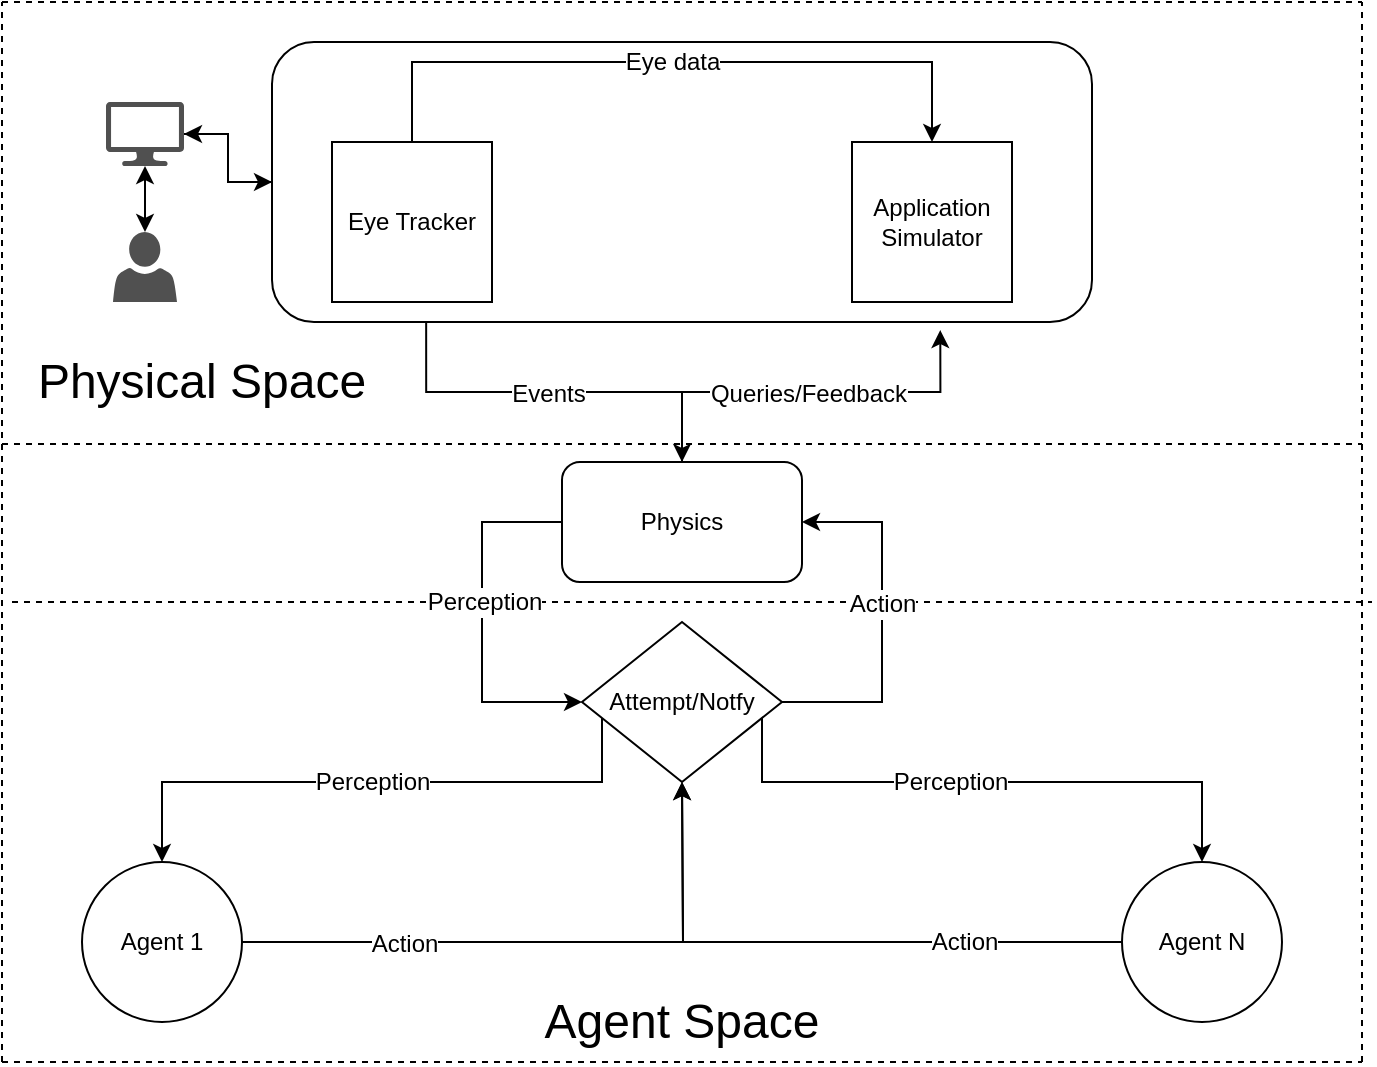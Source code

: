 <mxfile version="12.9.8" type="device"><diagram id="1tDhWMIi6KUIW7JImWZe" name="Page-1"><mxGraphModel dx="1422" dy="770" grid="1" gridSize="10" guides="1" tooltips="1" connect="1" arrows="1" fold="1" page="1" pageScale="1" pageWidth="850" pageHeight="1100" math="0" shadow="0"><root><mxCell id="0"/><mxCell id="1" parent="0"/><mxCell id="lwCHvi2o1Lv49580XTHI-14" value="" style="rounded=1;whiteSpace=wrap;html=1;fillColor=none;" parent="1" vertex="1"><mxGeometry x="215" y="60" width="410" height="140" as="geometry"/></mxCell><mxCell id="Yv29ug0ppImxJ493BCxa-1" value="Application Simulator" style="whiteSpace=wrap;html=1;aspect=fixed;" parent="1" vertex="1"><mxGeometry x="505" y="110" width="80" height="80" as="geometry"/></mxCell><mxCell id="Yv29ug0ppImxJ493BCxa-25" style="edgeStyle=orthogonalEdgeStyle;rounded=0;orthogonalLoop=1;jettySize=auto;html=1;exitX=1;exitY=0.5;exitDx=0;exitDy=0;entryX=0.5;entryY=1;entryDx=0;entryDy=0;" parent="1" source="Yv29ug0ppImxJ493BCxa-3" edge="1"><mxGeometry relative="1" as="geometry"><mxPoint x="420" y="430" as="targetPoint"/></mxGeometry></mxCell><mxCell id="Yv29ug0ppImxJ493BCxa-26" value="Action" style="text;html=1;align=center;verticalAlign=middle;resizable=0;points=[];labelBackgroundColor=#ffffff;" parent="Yv29ug0ppImxJ493BCxa-25" vertex="1" connectable="0"><mxGeometry x="-0.46" y="-1" relative="1" as="geometry"><mxPoint as="offset"/></mxGeometry></mxCell><mxCell id="Yv29ug0ppImxJ493BCxa-3" value="Agent 1" style="ellipse;whiteSpace=wrap;html=1;aspect=fixed;" parent="1" vertex="1"><mxGeometry x="120" y="470" width="80" height="80" as="geometry"/></mxCell><mxCell id="Yv29ug0ppImxJ493BCxa-24" style="edgeStyle=orthogonalEdgeStyle;rounded=0;orthogonalLoop=1;jettySize=auto;html=1;exitX=0;exitY=0.5;exitDx=0;exitDy=0;entryX=0.5;entryY=1;entryDx=0;entryDy=0;" parent="1" source="Yv29ug0ppImxJ493BCxa-4" edge="1"><mxGeometry relative="1" as="geometry"><mxPoint x="420" y="430" as="targetPoint"/></mxGeometry></mxCell><mxCell id="Yv29ug0ppImxJ493BCxa-27" value="Action" style="text;html=1;align=center;verticalAlign=middle;resizable=0;points=[];labelBackgroundColor=#ffffff;" parent="Yv29ug0ppImxJ493BCxa-24" vertex="1" connectable="0"><mxGeometry x="-0.473" relative="1" as="geometry"><mxPoint as="offset"/></mxGeometry></mxCell><mxCell id="Yv29ug0ppImxJ493BCxa-4" value="Agent N" style="ellipse;whiteSpace=wrap;html=1;aspect=fixed;" parent="1" vertex="1"><mxGeometry x="640" y="470" width="80" height="80" as="geometry"/></mxCell><mxCell id="Yv29ug0ppImxJ493BCxa-6" value="" style="endArrow=none;dashed=1;html=1;" parent="1" edge="1"><mxGeometry width="50" height="50" relative="1" as="geometry"><mxPoint x="80" y="40" as="sourcePoint"/><mxPoint x="760" y="40" as="targetPoint"/></mxGeometry></mxCell><mxCell id="Yv29ug0ppImxJ493BCxa-7" value="" style="endArrow=none;dashed=1;html=1;" parent="1" edge="1"><mxGeometry width="50" height="50" relative="1" as="geometry"><mxPoint x="80" y="261" as="sourcePoint"/><mxPoint x="760" y="261" as="targetPoint"/></mxGeometry></mxCell><mxCell id="Yv29ug0ppImxJ493BCxa-8" value="" style="endArrow=none;dashed=1;html=1;" parent="1" edge="1"><mxGeometry width="50" height="50" relative="1" as="geometry"><mxPoint x="80" y="570" as="sourcePoint"/><mxPoint x="760" y="570" as="targetPoint"/></mxGeometry></mxCell><mxCell id="Yv29ug0ppImxJ493BCxa-15" style="edgeStyle=orthogonalEdgeStyle;rounded=0;orthogonalLoop=1;jettySize=auto;html=1;exitX=1;exitY=0.5;exitDx=0;exitDy=0;" parent="1" target="Yv29ug0ppImxJ493BCxa-4" edge="1"><mxGeometry relative="1" as="geometry"><Array as="points"><mxPoint x="460" y="430"/><mxPoint x="680" y="430"/></Array><mxPoint x="470" y="390" as="sourcePoint"/></mxGeometry></mxCell><mxCell id="Yv29ug0ppImxJ493BCxa-37" value="Perception" style="text;html=1;align=center;verticalAlign=middle;resizable=0;points=[];labelBackgroundColor=#ffffff;" parent="Yv29ug0ppImxJ493BCxa-15" vertex="1" connectable="0"><mxGeometry x="-0.073" relative="1" as="geometry"><mxPoint as="offset"/></mxGeometry></mxCell><mxCell id="Yv29ug0ppImxJ493BCxa-16" style="edgeStyle=orthogonalEdgeStyle;rounded=0;orthogonalLoop=1;jettySize=auto;html=1;exitX=0;exitY=0.5;exitDx=0;exitDy=0;entryX=0.5;entryY=0;entryDx=0;entryDy=0;" parent="1" target="Yv29ug0ppImxJ493BCxa-3" edge="1"><mxGeometry relative="1" as="geometry"><Array as="points"><mxPoint x="380" y="430"/><mxPoint x="160" y="430"/></Array><mxPoint x="370" y="390" as="sourcePoint"/></mxGeometry></mxCell><mxCell id="Yv29ug0ppImxJ493BCxa-36" value="Perception" style="text;html=1;align=center;verticalAlign=middle;resizable=0;points=[];labelBackgroundColor=#ffffff;" parent="Yv29ug0ppImxJ493BCxa-16" vertex="1" connectable="0"><mxGeometry x="0.067" relative="1" as="geometry"><mxPoint as="offset"/></mxGeometry></mxCell><mxCell id="lwCHvi2o1Lv49580XTHI-30" style="edgeStyle=orthogonalEdgeStyle;rounded=0;orthogonalLoop=1;jettySize=auto;html=1;exitX=1;exitY=0.5;exitDx=0;exitDy=0;entryX=1;entryY=0.5;entryDx=0;entryDy=0;" parent="1" source="Yv29ug0ppImxJ493BCxa-9" target="lwCHvi2o1Lv49580XTHI-28" edge="1"><mxGeometry relative="1" as="geometry"><Array as="points"><mxPoint x="520" y="390"/><mxPoint x="520" y="300"/></Array></mxGeometry></mxCell><mxCell id="Yv29ug0ppImxJ493BCxa-9" value="Attempt/Notfy" style="rhombus;whiteSpace=wrap;html=1;" parent="1" vertex="1"><mxGeometry x="370" y="350" width="100" height="80" as="geometry"/></mxCell><mxCell id="Yv29ug0ppImxJ493BCxa-34" value="" style="endArrow=none;dashed=1;html=1;" parent="1" edge="1"><mxGeometry width="50" height="50" relative="1" as="geometry"><mxPoint x="80" y="570" as="sourcePoint"/><mxPoint x="80" y="40" as="targetPoint"/></mxGeometry></mxCell><mxCell id="Yv29ug0ppImxJ493BCxa-35" value="" style="endArrow=none;dashed=1;html=1;" parent="1" edge="1"><mxGeometry width="50" height="50" relative="1" as="geometry"><mxPoint x="760" y="570" as="sourcePoint"/><mxPoint x="760" y="40" as="targetPoint"/></mxGeometry></mxCell><mxCell id="lwCHvi2o1Lv49580XTHI-10" style="edgeStyle=orthogonalEdgeStyle;rounded=0;orthogonalLoop=1;jettySize=auto;html=1;exitX=0.5;exitY=0;exitDx=0;exitDy=0;entryX=0.5;entryY=0;entryDx=0;entryDy=0;" parent="1" source="lwCHvi2o1Lv49580XTHI-7" target="Yv29ug0ppImxJ493BCxa-1" edge="1"><mxGeometry relative="1" as="geometry"><Array as="points"><mxPoint x="285" y="70"/><mxPoint x="545" y="70"/></Array></mxGeometry></mxCell><mxCell id="lwCHvi2o1Lv49580XTHI-11" value="Eye data" style="text;html=1;align=center;verticalAlign=middle;resizable=0;points=[];labelBackgroundColor=#ffffff;" parent="lwCHvi2o1Lv49580XTHI-10" vertex="1" connectable="0"><mxGeometry x="-0.112" relative="1" as="geometry"><mxPoint x="19" as="offset"/></mxGeometry></mxCell><mxCell id="lwCHvi2o1Lv49580XTHI-7" value="Eye Tracker" style="whiteSpace=wrap;html=1;aspect=fixed;" parent="1" vertex="1"><mxGeometry x="245" y="110" width="80" height="80" as="geometry"/></mxCell><mxCell id="lwCHvi2o1Lv49580XTHI-12" value="&lt;font style=&quot;font-size: 24px&quot;&gt;Agent Space&lt;/font&gt;" style="text;html=1;strokeColor=none;fillColor=none;align=center;verticalAlign=middle;whiteSpace=wrap;rounded=0;" parent="1" vertex="1"><mxGeometry x="330" y="540" width="180" height="20" as="geometry"/></mxCell><mxCell id="lwCHvi2o1Lv49580XTHI-13" value="&lt;font style=&quot;font-size: 24px&quot;&gt;Physical Space&lt;/font&gt;" style="text;html=1;strokeColor=none;fillColor=none;align=center;verticalAlign=middle;whiteSpace=wrap;rounded=0;" parent="1" vertex="1"><mxGeometry x="90" y="220" width="180" height="20" as="geometry"/></mxCell><mxCell id="lwCHvi2o1Lv49580XTHI-35" style="edgeStyle=orthogonalEdgeStyle;rounded=0;orthogonalLoop=1;jettySize=auto;html=1;exitX=0.188;exitY=1;exitDx=0;exitDy=0;entryX=0.5;entryY=0;entryDx=0;entryDy=0;exitPerimeter=0;" parent="1" source="lwCHvi2o1Lv49580XTHI-14" target="lwCHvi2o1Lv49580XTHI-28" edge="1"><mxGeometry relative="1" as="geometry"/></mxCell><mxCell id="lwCHvi2o1Lv49580XTHI-38" value="Events" style="text;html=1;align=center;verticalAlign=middle;resizable=0;points=[];labelBackgroundColor=#ffffff;" parent="lwCHvi2o1Lv49580XTHI-35" vertex="1" connectable="0"><mxGeometry x="-0.304" y="-1" relative="1" as="geometry"><mxPoint x="27" as="offset"/></mxGeometry></mxCell><mxCell id="lwCHvi2o1Lv49580XTHI-47" style="edgeStyle=orthogonalEdgeStyle;rounded=0;orthogonalLoop=1;jettySize=auto;html=1;exitX=0;exitY=0.5;exitDx=0;exitDy=0;" parent="1" source="lwCHvi2o1Lv49580XTHI-14" target="lwCHvi2o1Lv49580XTHI-42" edge="1"><mxGeometry relative="1" as="geometry"/></mxCell><mxCell id="lwCHvi2o1Lv49580XTHI-24" value="" style="endArrow=none;dashed=1;html=1;" parent="1" edge="1"><mxGeometry width="50" height="50" relative="1" as="geometry"><mxPoint x="85" y="340" as="sourcePoint"/><mxPoint x="765" y="340" as="targetPoint"/></mxGeometry></mxCell><mxCell id="lwCHvi2o1Lv49580XTHI-32" value="Action" style="text;html=1;align=center;verticalAlign=middle;resizable=0;points=[];labelBackgroundColor=#ffffff;" parent="lwCHvi2o1Lv49580XTHI-24" vertex="1" connectable="0"><mxGeometry x="0.279" y="-1" relative="1" as="geometry"><mxPoint as="offset"/></mxGeometry></mxCell><mxCell id="lwCHvi2o1Lv49580XTHI-31" style="edgeStyle=orthogonalEdgeStyle;rounded=0;orthogonalLoop=1;jettySize=auto;html=1;exitX=0;exitY=0.5;exitDx=0;exitDy=0;entryX=0;entryY=0.5;entryDx=0;entryDy=0;" parent="1" source="lwCHvi2o1Lv49580XTHI-28" target="Yv29ug0ppImxJ493BCxa-9" edge="1"><mxGeometry relative="1" as="geometry"><Array as="points"><mxPoint x="320" y="300"/><mxPoint x="320" y="390"/></Array></mxGeometry></mxCell><mxCell id="lwCHvi2o1Lv49580XTHI-33" value="Perception" style="text;html=1;align=center;verticalAlign=middle;resizable=0;points=[];labelBackgroundColor=#ffffff;" parent="lwCHvi2o1Lv49580XTHI-31" vertex="1" connectable="0"><mxGeometry x="0.211" y="1" relative="1" as="geometry"><mxPoint y="-29" as="offset"/></mxGeometry></mxCell><mxCell id="lwCHvi2o1Lv49580XTHI-34" style="edgeStyle=orthogonalEdgeStyle;rounded=0;orthogonalLoop=1;jettySize=auto;html=1;exitX=0.5;exitY=0;exitDx=0;exitDy=0;entryX=0.815;entryY=1.029;entryDx=0;entryDy=0;entryPerimeter=0;" parent="1" source="lwCHvi2o1Lv49580XTHI-28" target="lwCHvi2o1Lv49580XTHI-14" edge="1"><mxGeometry relative="1" as="geometry"/></mxCell><mxCell id="lwCHvi2o1Lv49580XTHI-37" value="Queries/Feedback" style="text;html=1;align=center;verticalAlign=middle;resizable=0;points=[];labelBackgroundColor=#ffffff;" parent="lwCHvi2o1Lv49580XTHI-34" vertex="1" connectable="0"><mxGeometry x="-0.231" y="-1" relative="1" as="geometry"><mxPoint x="23" as="offset"/></mxGeometry></mxCell><mxCell id="lwCHvi2o1Lv49580XTHI-28" value="Physics" style="rounded=1;whiteSpace=wrap;html=1;fillColor=none;" parent="1" vertex="1"><mxGeometry x="360" y="270" width="120" height="60" as="geometry"/></mxCell><mxCell id="lwCHvi2o1Lv49580XTHI-57" value="" style="edgeStyle=orthogonalEdgeStyle;rounded=0;orthogonalLoop=1;jettySize=auto;html=1;strokeColor=#000000;startArrow=classic;startFill=1;" parent="1" source="lwCHvi2o1Lv49580XTHI-40" target="lwCHvi2o1Lv49580XTHI-42" edge="1"><mxGeometry relative="1" as="geometry"><mxPoint x="151.5" y="75" as="targetPoint"/></mxGeometry></mxCell><mxCell id="lwCHvi2o1Lv49580XTHI-40" value="" style="pointerEvents=1;shadow=0;dashed=0;html=1;strokeColor=none;fillColor=#505050;labelPosition=center;verticalLabelPosition=bottom;verticalAlign=top;outlineConnect=0;align=center;shape=mxgraph.office.users.user;" parent="1" vertex="1"><mxGeometry x="135.5" y="155" width="32" height="35" as="geometry"/></mxCell><mxCell id="lwCHvi2o1Lv49580XTHI-45" style="edgeStyle=orthogonalEdgeStyle;rounded=0;orthogonalLoop=1;jettySize=auto;html=1;entryX=0;entryY=0.5;entryDx=0;entryDy=0;" parent="1" source="lwCHvi2o1Lv49580XTHI-42" target="lwCHvi2o1Lv49580XTHI-14" edge="1"><mxGeometry relative="1" as="geometry"/></mxCell><mxCell id="lwCHvi2o1Lv49580XTHI-42" value="" style="pointerEvents=1;shadow=0;dashed=0;html=1;strokeColor=none;fillColor=#505050;labelPosition=center;verticalLabelPosition=bottom;verticalAlign=top;outlineConnect=0;align=center;shape=mxgraph.office.devices.lcd_monitor;" parent="1" vertex="1"><mxGeometry x="132" y="90" width="39" height="32" as="geometry"/></mxCell></root></mxGraphModel></diagram></mxfile>